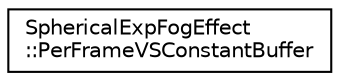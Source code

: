 digraph "Graphical Class Hierarchy"
{
 // LATEX_PDF_SIZE
  edge [fontname="Helvetica",fontsize="10",labelfontname="Helvetica",labelfontsize="10"];
  node [fontname="Helvetica",fontsize="10",shape=record];
  rankdir="LR";
  Node0 [label="SphericalExpFogEffect\l::PerFrameVSConstantBuffer",height=0.2,width=0.4,color="black", fillcolor="white", style="filled",URL="$struct_spherical_exp_fog_effect_1_1_per_frame_v_s_constant_buffer.html",tooltip=" "];
}
